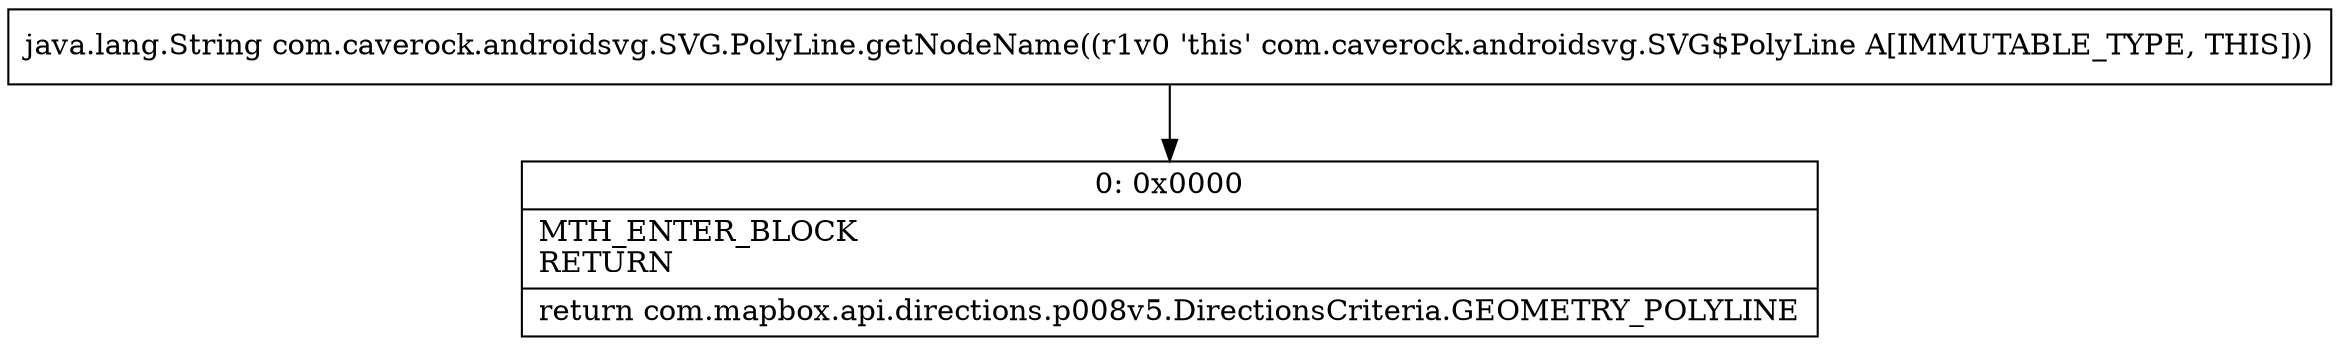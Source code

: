 digraph "CFG forcom.caverock.androidsvg.SVG.PolyLine.getNodeName()Ljava\/lang\/String;" {
Node_0 [shape=record,label="{0\:\ 0x0000|MTH_ENTER_BLOCK\lRETURN\l|return com.mapbox.api.directions.p008v5.DirectionsCriteria.GEOMETRY_POLYLINE\l}"];
MethodNode[shape=record,label="{java.lang.String com.caverock.androidsvg.SVG.PolyLine.getNodeName((r1v0 'this' com.caverock.androidsvg.SVG$PolyLine A[IMMUTABLE_TYPE, THIS])) }"];
MethodNode -> Node_0;
}

